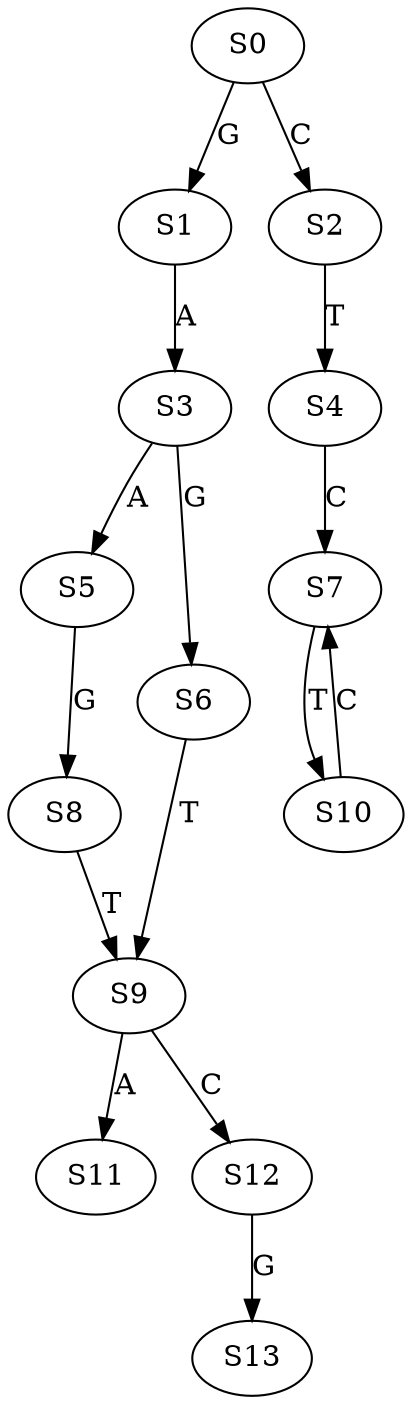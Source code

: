 strict digraph  {
	S0 -> S1 [ label = G ];
	S0 -> S2 [ label = C ];
	S1 -> S3 [ label = A ];
	S2 -> S4 [ label = T ];
	S3 -> S5 [ label = A ];
	S3 -> S6 [ label = G ];
	S4 -> S7 [ label = C ];
	S5 -> S8 [ label = G ];
	S6 -> S9 [ label = T ];
	S7 -> S10 [ label = T ];
	S8 -> S9 [ label = T ];
	S9 -> S11 [ label = A ];
	S9 -> S12 [ label = C ];
	S10 -> S7 [ label = C ];
	S12 -> S13 [ label = G ];
}
